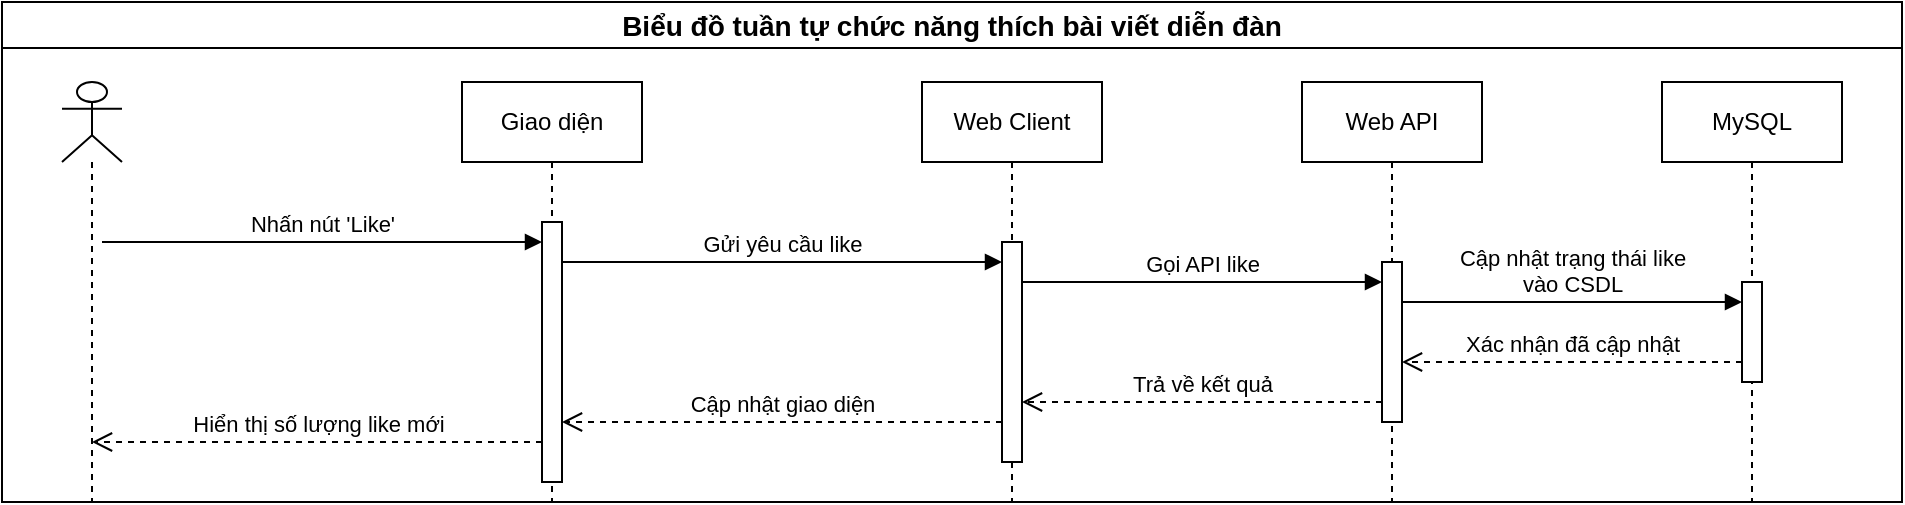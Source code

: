 <mxfile version="27.0.3">
  <diagram name="Page-1" id="Qmxo_evmaGs7W0fc3tI7">
    <mxGraphModel dx="1418" dy="794" grid="1" gridSize="10" guides="1" tooltips="1" connect="1" arrows="1" fold="1" page="1" pageScale="1" pageWidth="850" pageHeight="1100" math="0" shadow="0">
      <root>
        <mxCell id="0" />
        <mxCell id="1" parent="0" />
        <mxCell id="nB9sh_DCQepNfbdgbkWJ-1" value="Biểu đồ tuần tự chức năng thích bài viết diễn đàn" style="swimlane;whiteSpace=wrap;html=1;startSize=23;fontSize=14;" vertex="1" parent="1">
          <mxGeometry x="80" y="240" width="950" height="250" as="geometry" />
        </mxCell>
        <mxCell id="nB9sh_DCQepNfbdgbkWJ-2" value="" style="shape=umlLifeline;perimeter=lifelinePerimeter;whiteSpace=wrap;html=1;container=1;dropTarget=0;collapsible=0;recursiveResize=0;outlineConnect=0;portConstraint=eastwest;newEdgeStyle={&quot;curved&quot;:0,&quot;rounded&quot;:0};participant=umlActor;" vertex="1" parent="nB9sh_DCQepNfbdgbkWJ-1">
          <mxGeometry x="30" y="40" width="30" height="210" as="geometry" />
        </mxCell>
        <mxCell id="nB9sh_DCQepNfbdgbkWJ-3" value="Giao diện" style="shape=umlLifeline;perimeter=lifelinePerimeter;whiteSpace=wrap;html=1;container=1;dropTarget=0;collapsible=0;recursiveResize=0;outlineConnect=0;portConstraint=eastwest;newEdgeStyle={&quot;curved&quot;:0,&quot;rounded&quot;:0};" vertex="1" parent="nB9sh_DCQepNfbdgbkWJ-1">
          <mxGeometry x="230" y="40" width="90" height="210" as="geometry" />
        </mxCell>
        <mxCell id="nB9sh_DCQepNfbdgbkWJ-4" value="" style="html=1;points=[[0,0,0,0,5],[0,1,0,0,-5],[1,0,0,0,5],[1,1,0,0,-5]];perimeter=orthogonalPerimeter;outlineConnect=0;targetShapes=umlLifeline;portConstraint=eastwest;newEdgeStyle={&quot;curved&quot;:0,&quot;rounded&quot;:0};" vertex="1" parent="nB9sh_DCQepNfbdgbkWJ-3">
          <mxGeometry x="40" y="70" width="10" height="130" as="geometry" />
        </mxCell>
        <mxCell id="nB9sh_DCQepNfbdgbkWJ-6" value="Web Client" style="shape=umlLifeline;perimeter=lifelinePerimeter;whiteSpace=wrap;html=1;container=1;dropTarget=0;collapsible=0;recursiveResize=0;outlineConnect=0;portConstraint=eastwest;newEdgeStyle={&quot;curved&quot;:0,&quot;rounded&quot;:0};" vertex="1" parent="nB9sh_DCQepNfbdgbkWJ-1">
          <mxGeometry x="460" y="40" width="90" height="210" as="geometry" />
        </mxCell>
        <mxCell id="nB9sh_DCQepNfbdgbkWJ-7" value="&lt;span style=&quot;color: rgba(0, 0, 0, 0); font-family: monospace; font-size: 0px; text-align: start;&quot;&gt;%3CmxGraphModel%3E%3Croot%3E%3CmxCell%20id%3D%220%22%2F%3E%3CmxCell%20id%3D%221%22%20parent%3D%220%22%2F%3E%3CmxCell%20id%3D%222%22%20value%3D%22G%E1%BB%8Di%20API%20t%C3%ACm%20ki%E1%BA%BFm%20d%E1%BB%AF%20li%E1%BB%87u%22%20style%3D%22html%3D1%3BverticalAlign%3Dbottom%3BendArrow%3Dblock%3Bcurved%3D0%3Brounded%3D0%3B%22%20edge%3D%221%22%20parent%3D%221%22%3E%3CmxGeometry%20width%3D%2280%22%20relative%3D%221%22%20as%3D%22geometry%22%3E%3CmxPoint%20x%3D%22360%22%20y%3D%22730%22%20as%3D%22sourcePoint%22%2F%3E%3CmxPoint%20x%3D%22580%22%20y%3D%22730%22%20as%3D%22targetPoint%22%2F%3E%3C%2FmxGeometry%3E%3C%2FmxCell%3E%3C%2Froot%3E%3C%2FmxGraphModel%3E&lt;/span&gt;" style="html=1;points=[[0,0,0,0,5],[0,1,0,0,-5],[1,0,0,0,5],[1,1,0,0,-5]];perimeter=orthogonalPerimeter;outlineConnect=0;targetShapes=umlLifeline;portConstraint=eastwest;newEdgeStyle={&quot;curved&quot;:0,&quot;rounded&quot;:0};" vertex="1" parent="nB9sh_DCQepNfbdgbkWJ-6">
          <mxGeometry x="40" y="80" width="10" height="110" as="geometry" />
        </mxCell>
        <mxCell id="nB9sh_DCQepNfbdgbkWJ-9" value="Web API" style="shape=umlLifeline;perimeter=lifelinePerimeter;whiteSpace=wrap;html=1;container=1;dropTarget=0;collapsible=0;recursiveResize=0;outlineConnect=0;portConstraint=eastwest;newEdgeStyle={&quot;curved&quot;:0,&quot;rounded&quot;:0};" vertex="1" parent="nB9sh_DCQepNfbdgbkWJ-1">
          <mxGeometry x="650" y="40" width="90" height="210" as="geometry" />
        </mxCell>
        <mxCell id="nB9sh_DCQepNfbdgbkWJ-10" value="" style="html=1;points=[[0,0,0,0,5],[0,1,0,0,-5],[1,0,0,0,5],[1,1,0,0,-5]];perimeter=orthogonalPerimeter;outlineConnect=0;targetShapes=umlLifeline;portConstraint=eastwest;newEdgeStyle={&quot;curved&quot;:0,&quot;rounded&quot;:0};" vertex="1" parent="nB9sh_DCQepNfbdgbkWJ-9">
          <mxGeometry x="40" y="90" width="10" height="80" as="geometry" />
        </mxCell>
        <mxCell id="nB9sh_DCQepNfbdgbkWJ-12" value="Nhấn nút &#39;Like&#39;" style="html=1;verticalAlign=bottom;endArrow=block;curved=0;rounded=0;" edge="1" parent="nB9sh_DCQepNfbdgbkWJ-1">
          <mxGeometry width="80" relative="1" as="geometry">
            <mxPoint x="50" y="120" as="sourcePoint" />
            <mxPoint x="270" y="120" as="targetPoint" />
          </mxGeometry>
        </mxCell>
        <mxCell id="nB9sh_DCQepNfbdgbkWJ-13" value="Gửi yêu cầu like" style="html=1;verticalAlign=bottom;endArrow=block;curved=0;rounded=0;" edge="1" parent="nB9sh_DCQepNfbdgbkWJ-1">
          <mxGeometry width="80" relative="1" as="geometry">
            <mxPoint x="280" y="130" as="sourcePoint" />
            <mxPoint x="500" y="130" as="targetPoint" />
          </mxGeometry>
        </mxCell>
        <mxCell id="nB9sh_DCQepNfbdgbkWJ-14" value="Gọi API like" style="html=1;verticalAlign=bottom;endArrow=block;curved=0;rounded=0;" edge="1" parent="nB9sh_DCQepNfbdgbkWJ-1" target="nB9sh_DCQepNfbdgbkWJ-10">
          <mxGeometry width="80" relative="1" as="geometry">
            <mxPoint x="510" y="140" as="sourcePoint" />
            <mxPoint x="670" y="140" as="targetPoint" />
          </mxGeometry>
        </mxCell>
        <mxCell id="nB9sh_DCQepNfbdgbkWJ-15" value="MySQL" style="shape=umlLifeline;perimeter=lifelinePerimeter;whiteSpace=wrap;html=1;container=1;dropTarget=0;collapsible=0;recursiveResize=0;outlineConnect=0;portConstraint=eastwest;newEdgeStyle={&quot;curved&quot;:0,&quot;rounded&quot;:0};" vertex="1" parent="nB9sh_DCQepNfbdgbkWJ-1">
          <mxGeometry x="830" y="40" width="90" height="210" as="geometry" />
        </mxCell>
        <mxCell id="nB9sh_DCQepNfbdgbkWJ-16" value="" style="html=1;points=[[0,0,0,0,5],[0,1,0,0,-5],[1,0,0,0,5],[1,1,0,0,-5]];perimeter=orthogonalPerimeter;outlineConnect=0;targetShapes=umlLifeline;portConstraint=eastwest;newEdgeStyle={&quot;curved&quot;:0,&quot;rounded&quot;:0};" vertex="1" parent="nB9sh_DCQepNfbdgbkWJ-15">
          <mxGeometry x="40" y="100" width="10" height="50" as="geometry" />
        </mxCell>
        <mxCell id="nB9sh_DCQepNfbdgbkWJ-18" value="Cập nhật trạng thái like &lt;br&gt;vào CSDL" style="html=1;verticalAlign=bottom;endArrow=block;curved=0;rounded=0;" edge="1" parent="nB9sh_DCQepNfbdgbkWJ-1" target="nB9sh_DCQepNfbdgbkWJ-16">
          <mxGeometry width="80" relative="1" as="geometry">
            <mxPoint x="700" y="150" as="sourcePoint" />
            <mxPoint x="780" y="150" as="targetPoint" />
            <mxPoint as="offset" />
          </mxGeometry>
        </mxCell>
        <mxCell id="nB9sh_DCQepNfbdgbkWJ-19" value="Xác nhận đã cập nhật" style="html=1;verticalAlign=bottom;endArrow=open;dashed=1;endSize=8;curved=0;rounded=0;" edge="1" parent="nB9sh_DCQepNfbdgbkWJ-1" target="nB9sh_DCQepNfbdgbkWJ-10">
          <mxGeometry relative="1" as="geometry">
            <mxPoint x="870" y="180" as="sourcePoint" />
            <mxPoint x="790" y="180" as="targetPoint" />
          </mxGeometry>
        </mxCell>
        <mxCell id="nB9sh_DCQepNfbdgbkWJ-20" value="Trả về kết quả" style="html=1;verticalAlign=bottom;endArrow=open;dashed=1;endSize=8;curved=0;rounded=0;" edge="1" parent="nB9sh_DCQepNfbdgbkWJ-1" target="nB9sh_DCQepNfbdgbkWJ-7">
          <mxGeometry relative="1" as="geometry">
            <mxPoint x="690" y="200" as="sourcePoint" />
            <mxPoint x="610" y="200" as="targetPoint" />
            <mxPoint as="offset" />
          </mxGeometry>
        </mxCell>
        <mxCell id="nB9sh_DCQepNfbdgbkWJ-21" value="Cập nhật giao diện" style="html=1;verticalAlign=bottom;endArrow=open;dashed=1;endSize=8;curved=0;rounded=0;" edge="1" parent="nB9sh_DCQepNfbdgbkWJ-1" target="nB9sh_DCQepNfbdgbkWJ-4">
          <mxGeometry relative="1" as="geometry">
            <mxPoint x="500" y="210" as="sourcePoint" />
            <mxPoint x="420" y="210" as="targetPoint" />
            <mxPoint as="offset" />
          </mxGeometry>
        </mxCell>
        <mxCell id="nB9sh_DCQepNfbdgbkWJ-22" value="Hiển thị số lượng like mới" style="html=1;verticalAlign=bottom;endArrow=open;dashed=1;endSize=8;curved=0;rounded=0;" edge="1" parent="nB9sh_DCQepNfbdgbkWJ-1" target="nB9sh_DCQepNfbdgbkWJ-2">
          <mxGeometry relative="1" as="geometry">
            <mxPoint x="270" y="220" as="sourcePoint" />
            <mxPoint x="190" y="220" as="targetPoint" />
          </mxGeometry>
        </mxCell>
      </root>
    </mxGraphModel>
  </diagram>
</mxfile>

